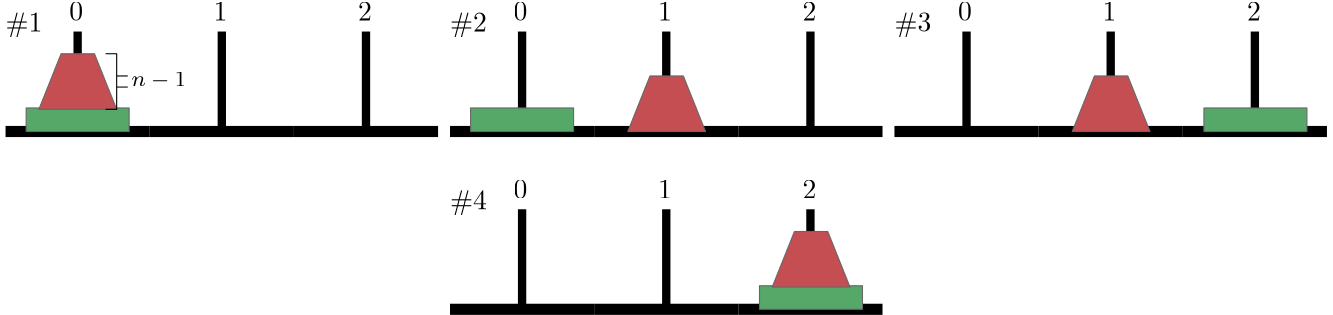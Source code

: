 <?xml version="1.0"?>
<!DOCTYPE ipe SYSTEM "ipe.dtd">
<ipe version="70212" creator="Ipe 7.2.13">
<info created="D:20211216145023" modified="D:20211216151840"/>
<ipestyle name="basic">
<symbol name="arrow/arc(spx)">
<path stroke="sym-stroke" fill="sym-stroke" pen="sym-pen">
0 0 m
-1 0.333 l
-1 -0.333 l
h
</path>
</symbol>
<symbol name="arrow/farc(spx)">
<path stroke="sym-stroke" fill="white" pen="sym-pen">
0 0 m
-1 0.333 l
-1 -0.333 l
h
</path>
</symbol>
<symbol name="arrow/ptarc(spx)">
<path stroke="sym-stroke" fill="sym-stroke" pen="sym-pen">
0 0 m
-1 0.333 l
-0.8 0 l
-1 -0.333 l
h
</path>
</symbol>
<symbol name="arrow/fptarc(spx)">
<path stroke="sym-stroke" fill="white" pen="sym-pen">
0 0 m
-1 0.333 l
-0.8 0 l
-1 -0.333 l
h
</path>
</symbol>
<symbol name="mark/circle(sx)" transformations="translations">
<path fill="sym-stroke">
0.6 0 0 0.6 0 0 e
0.4 0 0 0.4 0 0 e
</path>
</symbol>
<symbol name="mark/disk(sx)" transformations="translations">
<path fill="sym-stroke">
0.6 0 0 0.6 0 0 e
</path>
</symbol>
<symbol name="mark/fdisk(sfx)" transformations="translations">
<group>
<path fill="sym-fill">
0.5 0 0 0.5 0 0 e
</path>
<path fill="sym-stroke" fillrule="eofill">
0.6 0 0 0.6 0 0 e
0.4 0 0 0.4 0 0 e
</path>
</group>
</symbol>
<symbol name="mark/box(sx)" transformations="translations">
<path fill="sym-stroke" fillrule="eofill">
-0.6 -0.6 m
0.6 -0.6 l
0.6 0.6 l
-0.6 0.6 l
h
-0.4 -0.4 m
0.4 -0.4 l
0.4 0.4 l
-0.4 0.4 l
h
</path>
</symbol>
<symbol name="mark/square(sx)" transformations="translations">
<path fill="sym-stroke">
-0.6 -0.6 m
0.6 -0.6 l
0.6 0.6 l
-0.6 0.6 l
h
</path>
</symbol>
<symbol name="mark/fsquare(sfx)" transformations="translations">
<group>
<path fill="sym-fill">
-0.5 -0.5 m
0.5 -0.5 l
0.5 0.5 l
-0.5 0.5 l
h
</path>
<path fill="sym-stroke" fillrule="eofill">
-0.6 -0.6 m
0.6 -0.6 l
0.6 0.6 l
-0.6 0.6 l
h
-0.4 -0.4 m
0.4 -0.4 l
0.4 0.4 l
-0.4 0.4 l
h
</path>
</group>
</symbol>
<symbol name="mark/cross(sx)" transformations="translations">
<group>
<path fill="sym-stroke">
-0.43 -0.57 m
0.57 0.43 l
0.43 0.57 l
-0.57 -0.43 l
h
</path>
<path fill="sym-stroke">
-0.43 0.57 m
0.57 -0.43 l
0.43 -0.57 l
-0.57 0.43 l
h
</path>
</group>
</symbol>
<symbol name="arrow/fnormal(spx)">
<path stroke="sym-stroke" fill="white" pen="sym-pen">
0 0 m
-1 0.333 l
-1 -0.333 l
h
</path>
</symbol>
<symbol name="arrow/pointed(spx)">
<path stroke="sym-stroke" fill="sym-stroke" pen="sym-pen">
0 0 m
-1 0.333 l
-0.8 0 l
-1 -0.333 l
h
</path>
</symbol>
<symbol name="arrow/fpointed(spx)">
<path stroke="sym-stroke" fill="white" pen="sym-pen">
0 0 m
-1 0.333 l
-0.8 0 l
-1 -0.333 l
h
</path>
</symbol>
<symbol name="arrow/linear(spx)">
<path stroke="sym-stroke" pen="sym-pen">
-1 0.333 m
0 0 l
-1 -0.333 l
</path>
</symbol>
<symbol name="arrow/fdouble(spx)">
<path stroke="sym-stroke" fill="white" pen="sym-pen">
0 0 m
-1 0.333 l
-1 -0.333 l
h
-1 0 m
-2 0.333 l
-2 -0.333 l
h
</path>
</symbol>
<symbol name="arrow/double(spx)">
<path stroke="sym-stroke" fill="sym-stroke" pen="sym-pen">
0 0 m
-1 0.333 l
-1 -0.333 l
h
-1 0 m
-2 0.333 l
-2 -0.333 l
h
</path>
</symbol>
<pen name="heavier" value="0.8"/>
<pen name="fat" value="1.2"/>
<pen name="ultrafat" value="2"/>
<symbolsize name="large" value="5"/>
<symbolsize name="small" value="2"/>
<symbolsize name="tiny" value="1.1"/>
<arrowsize name="large" value="10"/>
<arrowsize name="small" value="5"/>
<arrowsize name="tiny" value="3"/>
<color name="sbblue" value="0.298 0.447 0.79"/>
<color name="sbgreen" value="0.333 0.658 0.407"/>
<color name="sborange" value="0.866 0.517 0.321"/>
<color name="sbred" value="0.768 0.305 0.321"/>
<color name="sbpurple" value="0.505 0.447 0.698"/>
<color name="red" value="1 0 0"/>
<color name="green" value="0 1 0"/>
<color name="blue" value="0 0 1"/>
<color name="yellow" value="1 1 0"/>
<color name="orange" value="1 0.647 0"/>
<color name="gold" value="1 0.843 0"/>
<color name="purple" value="0.627 0.125 0.941"/>
<color name="gray" value="0.745"/>
<color name="brown" value="0.647 0.165 0.165"/>
<color name="navy" value="0 0 0.502"/>
<color name="pink" value="1 0.753 0.796"/>
<color name="seagreen" value="0.18 0.545 0.341"/>
<color name="turquoise" value="0.251 0.878 0.816"/>
<color name="violet" value="0.933 0.51 0.933"/>
<color name="darkblue" value="0 0 0.545"/>
<color name="darkcyan" value="0 0.545 0.545"/>
<color name="darkgray" value="0.663"/>
<color name="verydarkgray" value="0.4"/>
<color name="darkgreen" value="0 0.392 0"/>
<color name="darkmagenta" value="0.545 0 0.545"/>
<color name="darkorange" value="1 0.549 0"/>
<color name="darkred" value="0.545 0 0"/>
<color name="lightblue" value="0.678 0.847 0.902"/>
<color name="lightcyan" value="0.878 1 1"/>
<color name="lightgray" value="0.827"/>
<color name="lightgreen" value="0.565 0.933 0.565"/>
<color name="lightyellow" value="1 1 0.878"/>
<dashstyle name="dashed" value="[4] 0"/>
<dashstyle name="dotted" value="[1 3] 0"/>
<dashstyle name="dash dotted" value="[4 2 1 2] 0"/>
<dashstyle name="dash dot dotted" value="[4 2 1 2 1 2] 0"/>
<textsize name="large" value="\large"/>
<textsize name="Large" value="\Large"/>
<textsize name="LARGE" value="\LARGE"/>
<textsize name="huge" value="\huge"/>
<textsize name="Huge" value="\Huge"/>
<textsize name="small" value="\small"/>
<textsize name="footnote" value="\footnotesize"/>
<textsize name="tiny" value="\tiny"/>
<textstyle name="center" begin="\begin{center}" end="\end{center}"/>
<textstyle name="itemize" begin="\begin{itemize}" end="\end{itemize}"/>
<textstyle name="item" begin="\begin{itemize}\item{}" end="\end{itemize}"/>
<gridsize name="4 pts" value="4"/>
<gridsize name="8 pts (~3 mm)" value="8"/>
<gridsize name="16 pts (~6 mm)" value="16"/>
<gridsize name="32 pts (~12 mm)" value="32"/>
<gridsize name="10 pts (~3.5 mm)" value="10"/>
<gridsize name="20 pts (~7 mm)" value="20"/>
<gridsize name="14 pts (~5 mm)" value="14"/>
<gridsize name="28 pts (~10 mm)" value="28"/>
<gridsize name="56 pts (~20 mm)" value="56"/>
<anglesize name="90 deg" value="90"/>
<anglesize name="60 deg" value="60"/>
<anglesize name="45 deg" value="45"/>
<anglesize name="30 deg" value="30"/>
<anglesize name="22.5 deg" value="22.5"/>
<opacity name="10%" value="0.1"/>
<opacity name="30%" value="0.3"/>
<opacity name="50%" value="0.5"/>
<opacity name="75%" value="0.75"/>
<tiling name="falling" angle="-60" step="4" width="1"/>
<tiling name="rising" angle="30" step="4" width="1"/>
</ipestyle>
<page>
<layer name="alpha"/>
<view layers="alpha" active="alpha"/>
<path layer="alpha" matrix="0.463415 0 0 0.529412 440.976 370.824" stroke="black" pen="4">
32 720 m
144 720 l
</path>
<path matrix="0.463415 0 0 0.529412 69.0732 370.824" stroke="black" pen="3">
88 788 m
88 720 l
</path>
<path matrix="0.463415 0 0 0.529412 120.976 370.824" stroke="black" pen="3">
88 788 m
88 720 l
</path>
<path matrix="0.463415 0 0 0.529412 17.1707 370.824" stroke="black" pen="3">
88 788 m
88 720 l
</path>
<path matrix="0.463415 0 0 0.529412 17.1707 370.824" stroke="black" pen="4">
32 720 m
144 720 l
</path>
<path matrix="0.463415 0 0 0.529412 17.1707 370.824" stroke="verydarkgray" fill="sbgreen">
48 736 m
48 720 l
128 720 l
128 736 l
h
</path>
<path matrix="0.463415 0 0 0.529412 69.0732 370.824" stroke="black" pen="4">
32 720 m
144 720 l
</path>
<path matrix="0.463415 0 0 0.529412 120.976 370.824" stroke="black" pen="4">
32 720 m
144 720 l
</path>
<text matrix="1 0 0 1 -1.10405 -4.07766" transformations="translations" pos="56 796" stroke="black" type="label" width="4.981" height="6.42" depth="0" valign="baseline">0</text>
<text matrix="1 0 0 1 -1.10405 -8.07766" transformations="translations" pos="108 800" stroke="black" type="label" width="4.981" height="6.42" depth="0" valign="baseline">1</text>
<text matrix="1 0 0 1 -1.10405 -8.07766" transformations="translations" pos="160 800" stroke="black" type="label" width="4.981" height="6.42" depth="0" valign="baseline">2</text>
<text matrix="1 0 0 1 0 4" transformations="translations" pos="32 784" stroke="black" type="label" width="13.284" height="6.926" depth="1.93" valign="baseline">\#1</text>
<path stroke="verydarkgray" fill="sbred">
44 760 m
52 780 l
64 780 l
72 760 l
44 760 l
h
</path>
<path matrix="0.463415 0 0 0.529412 229.073 370.824" stroke="black" pen="3">
88 788 m
88 720 l
</path>
<path matrix="0.463415 0 0 0.529412 280.976 370.824" stroke="black" pen="3">
88 788 m
88 720 l
</path>
<path matrix="0.463415 0 0 0.529412 177.171 370.824" stroke="black" pen="3">
88 788 m
88 720 l
</path>
<path matrix="0.463415 0 0 0.529412 177.171 370.824" stroke="black" pen="4">
32 720 m
144 720 l
</path>
<path matrix="0.463415 0 0 0.529412 177.171 370.824" stroke="verydarkgray" fill="sbgreen">
48 736 m
48 720 l
128 720 l
128 736 l
h
</path>
<path matrix="0.463415 0 0 0.529412 229.073 370.824" stroke="black" pen="4">
32 720 m
144 720 l
</path>
<path matrix="0.463415 0 0 0.529412 280.976 370.824" stroke="black" pen="4">
32 720 m
144 720 l
</path>
<text matrix="1 0 0 1 158.896 -4.07766" transformations="translations" pos="56 796" stroke="black" type="label" width="4.981" height="6.42" depth="0" valign="baseline">0</text>
<text matrix="1 0 0 1 158.896 -8.07766" transformations="translations" pos="108 800" stroke="black" type="label" width="4.981" height="6.42" depth="0" valign="baseline">1</text>
<text matrix="1 0 0 1 158.896 -8.07766" transformations="translations" pos="160 800" stroke="black" type="label" width="4.981" height="6.42" depth="0" valign="baseline">2</text>
<text matrix="1 0 0 1 160 4" transformations="translations" pos="32 784" stroke="black" type="label" width="13.284" height="6.926" depth="1.93" valign="baseline">\#2</text>
<path matrix="1 0 0 1 212 -8" stroke="verydarkgray" fill="sbred">
44 760 m
52 780 l
64 780 l
72 760 l
44 760 l
h
</path>
<path matrix="0.463415 0 0 0.529412 389.073 370.824" stroke="black" pen="3">
88 788 m
88 720 l
</path>
<path matrix="0.463415 0 0 0.529412 440.976 370.824" stroke="black" pen="3">
88 788 m
88 720 l
</path>
<path matrix="0.463415 0 0 0.529412 337.171 370.824" stroke="black" pen="3">
88 788 m
88 720 l
</path>
<path matrix="0.463415 0 0 0.529412 337.171 370.824" stroke="black" pen="4">
32 720 m
144 720 l
</path>
<path matrix="0.463415 0 0 0.529412 441.171 370.824" stroke="verydarkgray" fill="sbgreen">
48 736 m
48 720 l
128 720 l
128 736 l
h
</path>
<path matrix="0.463415 0 0 0.529412 389.073 370.824" stroke="black" pen="4">
32 720 m
144 720 l
</path>
<text matrix="1 0 0 1 318.896 -4.07766" transformations="translations" pos="56 796" stroke="black" type="label" width="4.981" height="6.42" depth="0" valign="baseline">0</text>
<text matrix="1 0 0 1 318.896 -8.07766" transformations="translations" pos="108 800" stroke="black" type="label" width="4.981" height="6.42" depth="0" valign="baseline">1</text>
<text matrix="1 0 0 1 318.896 -8.07766" transformations="translations" pos="160 800" stroke="black" type="label" width="4.981" height="6.42" depth="0" valign="baseline">2</text>
<text matrix="1 0 0 1 320 4" transformations="translations" pos="32 784" stroke="black" type="label" width="13.284" height="6.926" depth="1.93" valign="baseline">\#3</text>
<path matrix="1 0 0 1 372 -8" stroke="verydarkgray" fill="sbred">
44 760 m
52 780 l
64 780 l
72 760 l
44 760 l
h
</path>
<path matrix="0.463415 0 0 0.529412 280.976 306.824" stroke="black" pen="4">
32 720 m
144 720 l
</path>
<path matrix="0.463415 0 0 0.529412 229.073 306.824" stroke="black" pen="3">
88 788 m
88 720 l
</path>
<path matrix="0.463415 0 0 0.529412 280.976 306.824" stroke="black" pen="3">
88 788 m
88 720 l
</path>
<path matrix="0.463415 0 0 0.529412 177.171 306.824" stroke="black" pen="3">
88 788 m
88 720 l
</path>
<path matrix="0.463415 0 0 0.529412 177.171 306.824" stroke="black" pen="4">
32 720 m
144 720 l
</path>
<path matrix="0.463415 0 0 0.529412 281.171 306.824" stroke="verydarkgray" fill="sbgreen">
48 736 m
48 720 l
128 720 l
128 736 l
h
</path>
<path matrix="0.463415 0 0 0.529412 229.073 306.824" stroke="black" pen="4">
32 720 m
144 720 l
</path>
<text matrix="1 0 0 1 158.896 -68.0777" transformations="translations" pos="56 796" stroke="black" type="label" width="4.981" height="6.42" depth="0" valign="baseline">0</text>
<text matrix="1 0 0 1 158.896 -72.0777" transformations="translations" pos="108 800" stroke="black" type="label" width="4.981" height="6.42" depth="0" valign="baseline">1</text>
<text matrix="1 0 0 1 158.896 -72.0777" transformations="translations" pos="160 800" stroke="black" type="label" width="4.981" height="6.42" depth="0" valign="baseline">2</text>
<text matrix="1 0 0 1 160 -60" transformations="translations" pos="32 784" stroke="black" type="label" width="13.284" height="6.926" depth="1.93" valign="baseline">\#4</text>
<path matrix="1 0 0 1 264 -64" stroke="verydarkgray" fill="sbred">
44 760 m
52 780 l
64 780 l
72 760 l
44 760 l
h
</path>
<path matrix="1 0 0 1 -16 0" stroke="black">
84 780 m
88 780 l
88 760 l
84 760 l
</path>
<path matrix="1 0 0 1 -16 0" stroke="black">
88 772 m
92 772 l
</path>
<path matrix="1 0 0 1 -16 0" stroke="black">
88 768 m
92 768 l
</path>
<text matrix="1 0 0 1 -18.7029 0.261389" transformations="translations" pos="96 768" stroke="black" type="label" width="19.723" height="5.137" depth="0.83" valign="baseline" size="8" style="math">n-1</text>
</page>
</ipe>
